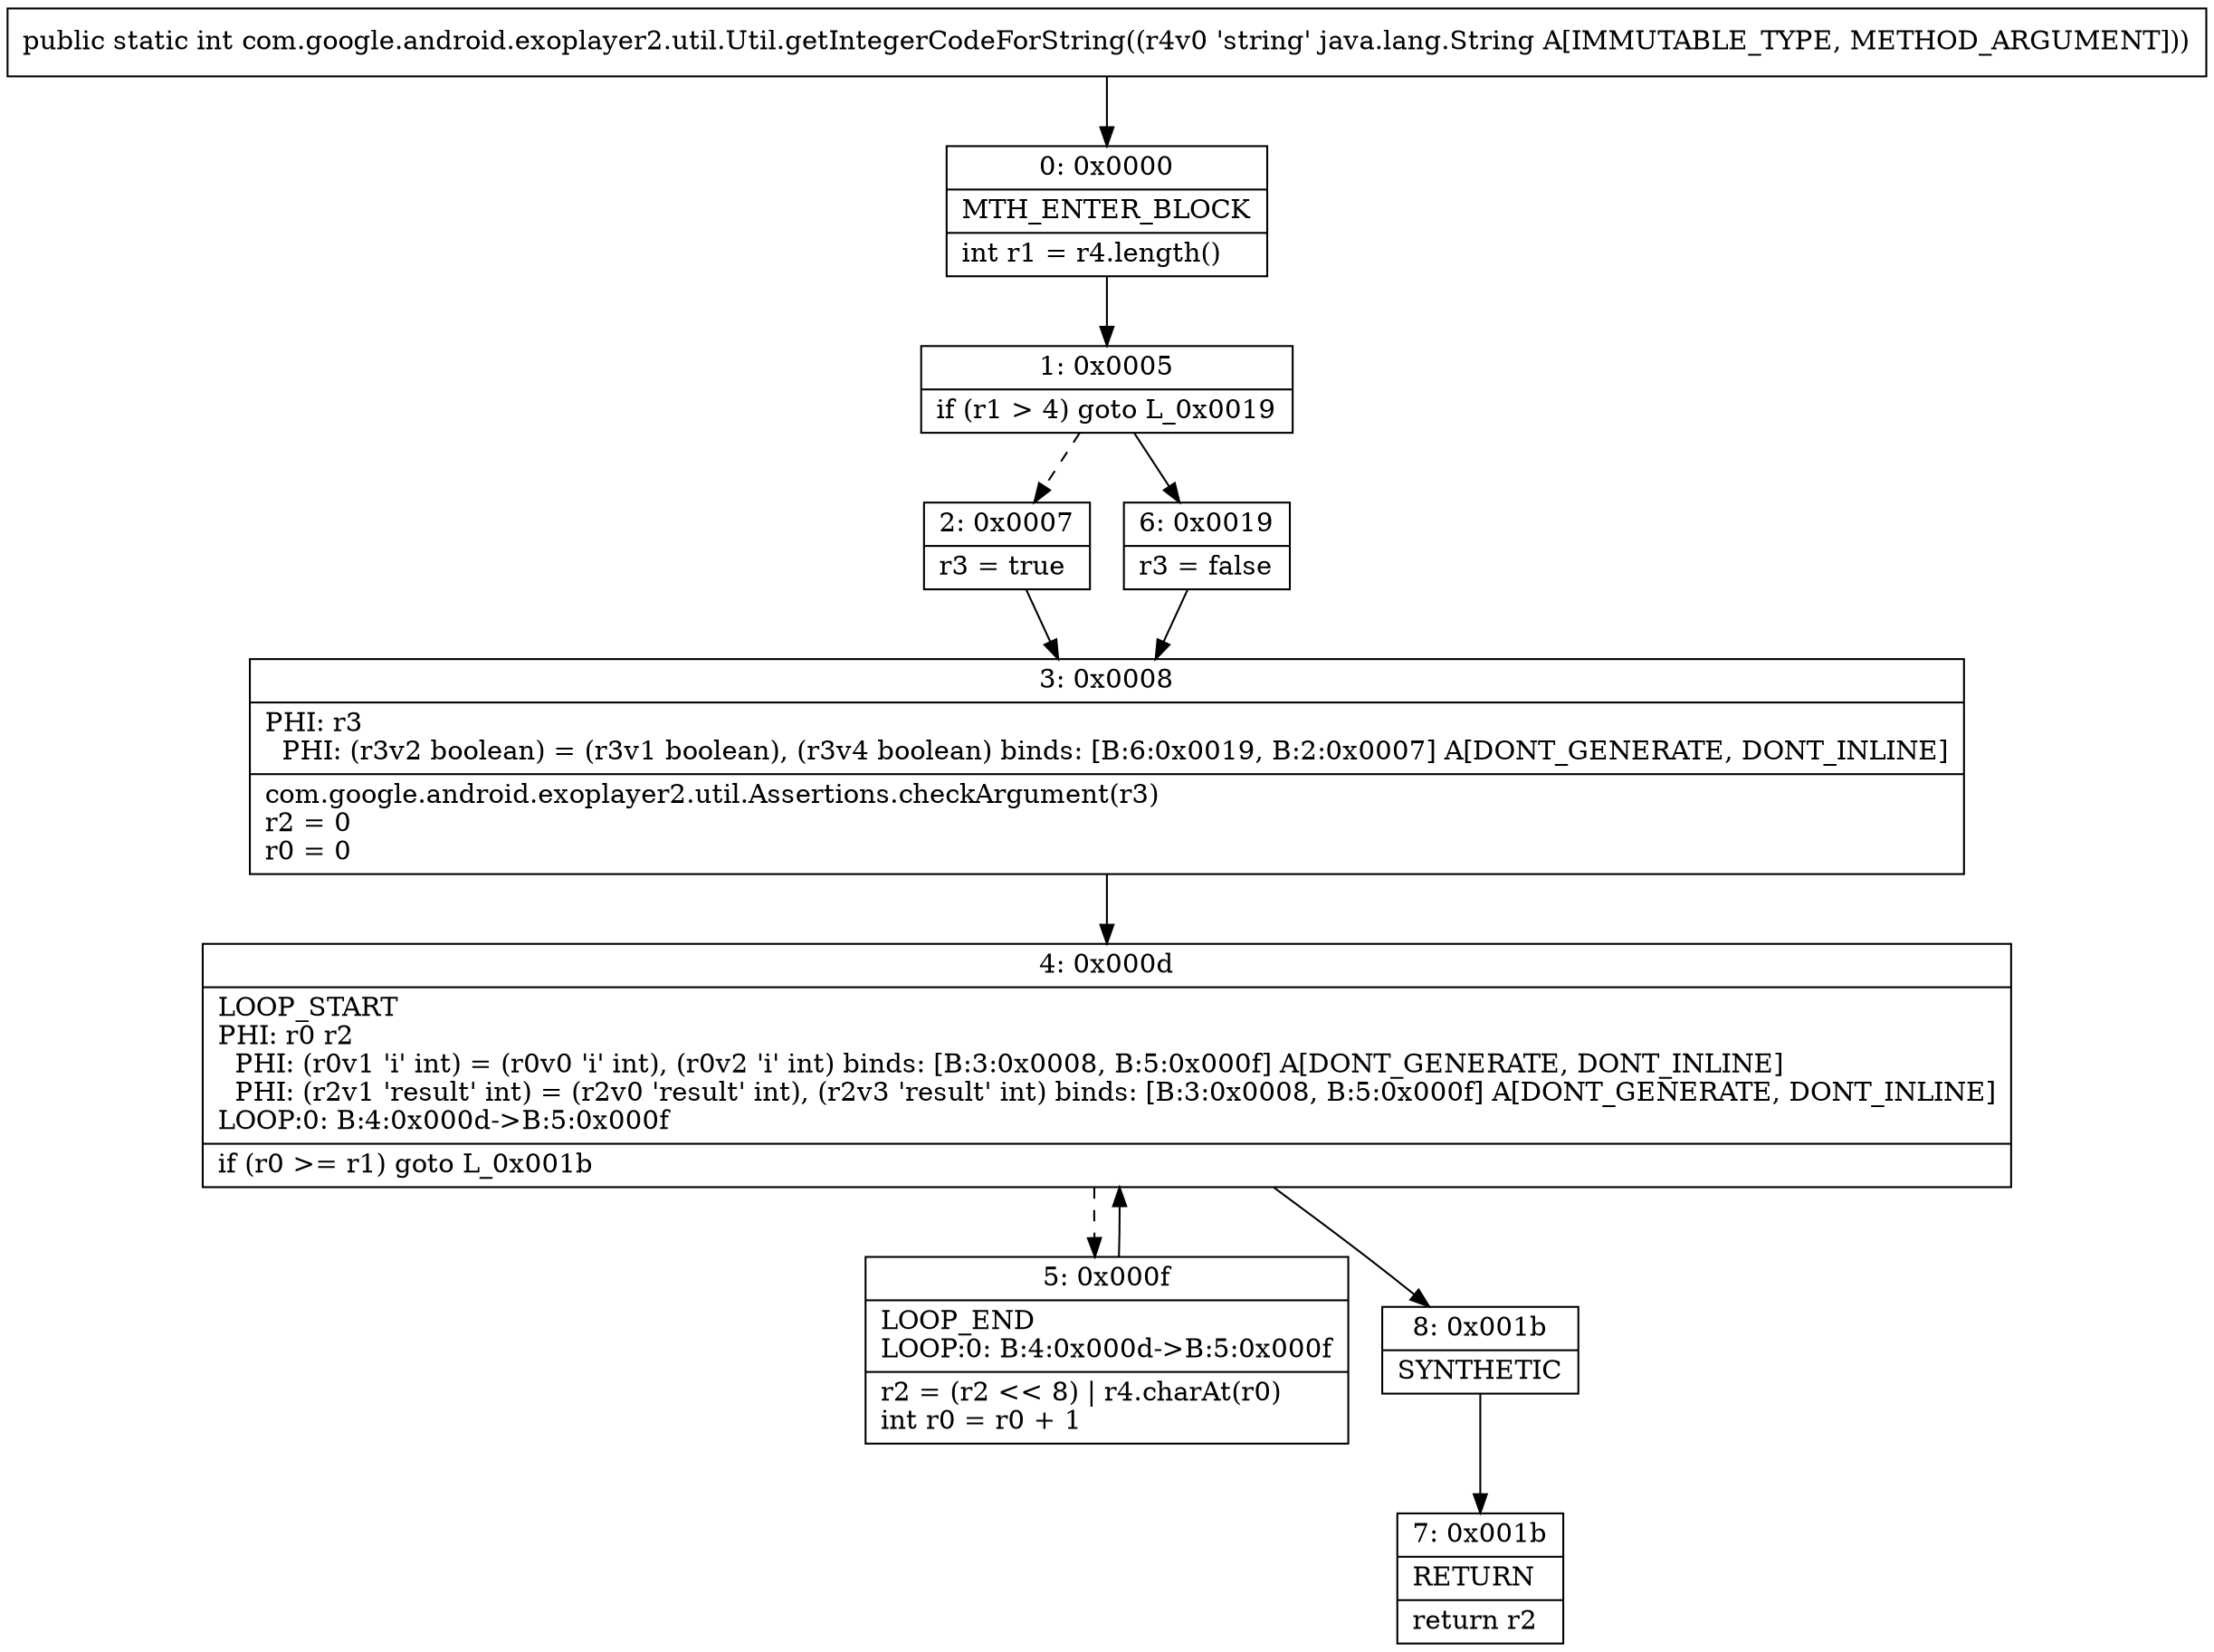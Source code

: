 digraph "CFG forcom.google.android.exoplayer2.util.Util.getIntegerCodeForString(Ljava\/lang\/String;)I" {
Node_0 [shape=record,label="{0\:\ 0x0000|MTH_ENTER_BLOCK\l|int r1 = r4.length()\l}"];
Node_1 [shape=record,label="{1\:\ 0x0005|if (r1 \> 4) goto L_0x0019\l}"];
Node_2 [shape=record,label="{2\:\ 0x0007|r3 = true\l}"];
Node_3 [shape=record,label="{3\:\ 0x0008|PHI: r3 \l  PHI: (r3v2 boolean) = (r3v1 boolean), (r3v4 boolean) binds: [B:6:0x0019, B:2:0x0007] A[DONT_GENERATE, DONT_INLINE]\l|com.google.android.exoplayer2.util.Assertions.checkArgument(r3)\lr2 = 0\lr0 = 0\l}"];
Node_4 [shape=record,label="{4\:\ 0x000d|LOOP_START\lPHI: r0 r2 \l  PHI: (r0v1 'i' int) = (r0v0 'i' int), (r0v2 'i' int) binds: [B:3:0x0008, B:5:0x000f] A[DONT_GENERATE, DONT_INLINE]\l  PHI: (r2v1 'result' int) = (r2v0 'result' int), (r2v3 'result' int) binds: [B:3:0x0008, B:5:0x000f] A[DONT_GENERATE, DONT_INLINE]\lLOOP:0: B:4:0x000d\-\>B:5:0x000f\l|if (r0 \>= r1) goto L_0x001b\l}"];
Node_5 [shape=record,label="{5\:\ 0x000f|LOOP_END\lLOOP:0: B:4:0x000d\-\>B:5:0x000f\l|r2 = (r2 \<\< 8) \| r4.charAt(r0)\lint r0 = r0 + 1\l}"];
Node_6 [shape=record,label="{6\:\ 0x0019|r3 = false\l}"];
Node_7 [shape=record,label="{7\:\ 0x001b|RETURN\l|return r2\l}"];
Node_8 [shape=record,label="{8\:\ 0x001b|SYNTHETIC\l}"];
MethodNode[shape=record,label="{public static int com.google.android.exoplayer2.util.Util.getIntegerCodeForString((r4v0 'string' java.lang.String A[IMMUTABLE_TYPE, METHOD_ARGUMENT])) }"];
MethodNode -> Node_0;
Node_0 -> Node_1;
Node_1 -> Node_2[style=dashed];
Node_1 -> Node_6;
Node_2 -> Node_3;
Node_3 -> Node_4;
Node_4 -> Node_5[style=dashed];
Node_4 -> Node_8;
Node_5 -> Node_4;
Node_6 -> Node_3;
Node_8 -> Node_7;
}

